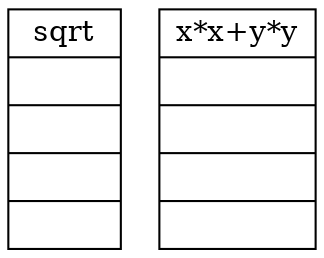 digraph G {
        node[shape=record];

        operators[label="{ sqrt | | | | }"];
        operands[label="{ x*x+y*y | | | | }"];
}